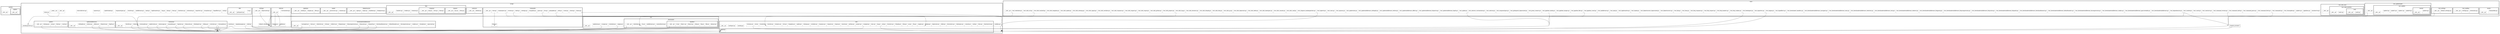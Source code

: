 strict digraph {
compound = true;
concentrate=true;
node [shape=box];

subgraph cluster6117 {
style=bold;label="module";
GRAPH_DUMMY6117 [shape=point, style=invis];
subgraph cluster6115 {
style=bold;label="spiders";
GRAPH_DUMMY6115 [shape=point, style=invis];
6116 [style=dashed,label="__init__.py"];
}
6118 [style=dashed,label="__init__.py"];
}
subgraph cluster7181 {
style=bold;label="scrapy";
GRAPH_DUMMY7181 [shape=point, style=invis];
subgraph cluster668 {
style=bold;label="commands";
GRAPH_DUMMY668 [shape=point, style=invis];
subgraph cluster227 {
style=dashed;label="bench.py";
GRAPH_DUMMY227 [shape=point, style=invis];
}
subgraph cluster261 {
style=dashed;label="check.py";
GRAPH_DUMMY261 [shape=point, style=invis];
}
subgraph cluster300 {
style=dashed;label="crawl.py";
GRAPH_DUMMY300 [shape=point, style=invis];
}
subgraph cluster322 {
style=dashed;label="edit.py";
GRAPH_DUMMY322 [shape=point, style=invis];
}
subgraph cluster343 {
style=dashed;label="fetch.py";
GRAPH_DUMMY343 [shape=point, style=invis];
}
subgraph cluster376 {
style=dashed;label="genspider.py";
GRAPH_DUMMY376 [shape=point, style=invis];
}
subgraph cluster419 {
style=dashed;label="list.py";
GRAPH_DUMMY419 [shape=point, style=invis];
}
subgraph cluster430 {
style=dashed;label="parse.py";
GRAPH_DUMMY430 [shape=point, style=invis];
}
subgraph cluster517 {
style=dashed;label="runspider.py";
GRAPH_DUMMY517 [shape=point, style=invis];
}
subgraph cluster553 {
style=dashed;label="settings.py";
GRAPH_DUMMY553 [shape=point, style=invis];
}
subgraph cluster571 {
style=dashed;label="shell.py";
GRAPH_DUMMY571 [shape=point, style=invis];
}
subgraph cluster600 {
style=dashed;label="startproject.py";
GRAPH_DUMMY600 [shape=point, style=invis];
}
subgraph cluster636 {
style=dashed;label="version.py";
GRAPH_DUMMY636 [shape=point, style=invis];
}
subgraph cluster654 {
style=dashed;label="view.py";
GRAPH_DUMMY654 [shape=point, style=invis];
}
subgraph cluster669 {
style=dashed;label="__init__.py";
GRAPH_DUMMY669 [shape=point, style=invis];
}
}
subgraph cluster736 {
style=bold;label="contracts";
GRAPH_DUMMY736 [shape=point, style=invis];
subgraph cluster703 {
style=dashed;label="default.py";
GRAPH_DUMMY703 [shape=point, style=invis];
}
subgraph cluster737 {
style=dashed;label="__init__.py";
GRAPH_DUMMY737 [shape=point, style=invis];
}
}
subgraph cluster1845 {
style=bold;label="core";
GRAPH_DUMMY1845 [shape=point, style=invis];
subgraph cluster1373 {
style=bold;label="downloader";
GRAPH_DUMMY1373 [shape=point, style=invis];
subgraph cluster1222 {
style=bold;label="handlers";
GRAPH_DUMMY1222 [shape=point, style=invis];
subgraph cluster848 {
style=dashed;label="datauri.py";
GRAPH_DUMMY848 [shape=point, style=invis];
}
subgraph cluster862 {
style=dashed;label="file.py";
GRAPH_DUMMY862 [shape=point, style=invis];
}
subgraph cluster874 {
style=dashed;label="ftp.py";
GRAPH_DUMMY874 [shape=point, style=invis];
}
subgraph cluster929 {
style=dashed;label="http.py";
GRAPH_DUMMY929 [shape=point, style=invis];
}
subgraph cluster935 {
style=dashed;label="http10.py";
GRAPH_DUMMY935 [shape=point, style=invis];
}
subgraph cluster952 {
style=dashed;label="http11.py";
GRAPH_DUMMY952 [shape=point, style=invis];
}
subgraph cluster1189 {
style=dashed;label="s3.py";
GRAPH_DUMMY1189 [shape=point, style=invis];
}
subgraph cluster1223 {
style=dashed;label="__init__.py";
GRAPH_DUMMY1223 [shape=point, style=invis];
}
}
subgraph cluster814 {
style=dashed;label="contextfactory.py";
GRAPH_DUMMY814 [shape=point, style=invis];
}
subgraph cluster1251 {
style=dashed;label="middleware.py";
GRAPH_DUMMY1251 [shape=point, style=invis];
}
subgraph cluster1273 {
style=dashed;label="tls.py";
GRAPH_DUMMY1273 [shape=point, style=invis];
}
subgraph cluster1296 {
style=dashed;label="webclient.py";
GRAPH_DUMMY1296 [shape=point, style=invis];
}
subgraph cluster1374 {
style=dashed;label="__init__.py";
GRAPH_DUMMY1374 [shape=point, style=invis];
}
}
subgraph cluster1476 {
style=dashed;label="engine.py";
GRAPH_DUMMY1476 [shape=point, style=invis];
}
subgraph cluster1614 {
style=dashed;label="scheduler.py";
GRAPH_DUMMY1614 [shape=point, style=invis];
}
subgraph cluster1687 {
style=dashed;label="scraper.py";
GRAPH_DUMMY1687 [shape=point, style=invis];
}
subgraph cluster1815 {
style=dashed;label="spidermw.py";
GRAPH_DUMMY1815 [shape=point, style=invis];
}
1846 [style=dashed,label="__init__.py"];
}
subgraph cluster2411 {
style=bold;label="downloadermiddlewares";
GRAPH_DUMMY2411 [shape=point, style=invis];
subgraph cluster1952 {
style=dashed;label="ajaxcrawl.py";
GRAPH_DUMMY1952 [shape=point, style=invis];
}
subgraph cluster1975 {
style=dashed;label="chunked.py";
GRAPH_DUMMY1975 [shape=point, style=invis];
}
subgraph cluster1984 {
style=dashed;label="cookies.py";
GRAPH_DUMMY1984 [shape=point, style=invis];
}
subgraph cluster2035 {
style=dashed;label="decompression.py";
GRAPH_DUMMY2035 [shape=point, style=invis];
}
subgraph cluster2073 {
style=dashed;label="defaultheaders.py";
GRAPH_DUMMY2073 [shape=point, style=invis];
}
subgraph cluster2087 {
style=dashed;label="downloadtimeout.py";
GRAPH_DUMMY2087 [shape=point, style=invis];
}
subgraph cluster2104 {
style=dashed;label="httpauth.py";
GRAPH_DUMMY2104 [shape=point, style=invis];
}
subgraph cluster2121 {
style=dashed;label="httpcache.py";
GRAPH_DUMMY2121 [shape=point, style=invis];
}
subgraph cluster2165 {
style=dashed;label="httpcompression.py";
GRAPH_DUMMY2165 [shape=point, style=invis];
}
subgraph cluster2191 {
style=dashed;label="httpproxy.py";
GRAPH_DUMMY2191 [shape=point, style=invis];
}
subgraph cluster2232 {
style=dashed;label="redirect.py";
GRAPH_DUMMY2232 [shape=point, style=invis];
}
subgraph cluster2282 {
style=dashed;label="retry.py";
GRAPH_DUMMY2282 [shape=point, style=invis];
}
subgraph cluster2315 {
style=dashed;label="robotstxt.py";
GRAPH_DUMMY2315 [shape=point, style=invis];
}
subgraph cluster2368 {
style=dashed;label="stats.py";
GRAPH_DUMMY2368 [shape=point, style=invis];
}
subgraph cluster2394 {
style=dashed;label="useragent.py";
GRAPH_DUMMY2394 [shape=point, style=invis];
}
2412 [style=dashed,label="__init__.py"];
}
subgraph cluster3376 {
style=bold;label="extensions";
GRAPH_DUMMY3376 [shape=point, style=invis];
subgraph cluster2679 {
style=dashed;label="closespider.py";
GRAPH_DUMMY2679 [shape=point, style=invis];
}
subgraph cluster2711 {
style=dashed;label="corestats.py";
GRAPH_DUMMY2711 [shape=point, style=invis];
}
subgraph cluster2741 {
style=dashed;label="debug.py";
GRAPH_DUMMY2741 [shape=point, style=invis];
}
subgraph cluster2769 {
style=dashed;label="feedexport.py";
GRAPH_DUMMY2769 [shape=point, style=invis];
}
subgraph cluster2939 {
style=dashed;label="httpcache.py";
GRAPH_DUMMY2939 [shape=point, style=invis];
}
subgraph cluster3171 {
style=dashed;label="logstats.py";
GRAPH_DUMMY3171 [shape=point, style=invis];
}
subgraph cluster3203 {
style=dashed;label="memdebug.py";
GRAPH_DUMMY3203 [shape=point, style=invis];
}
subgraph cluster3217 {
style=dashed;label="memusage.py";
GRAPH_DUMMY3217 [shape=point, style=invis];
}
subgraph cluster3259 {
style=dashed;label="spiderstate.py";
GRAPH_DUMMY3259 [shape=point, style=invis];
}
subgraph cluster3278 {
style=dashed;label="statsmailer.py";
GRAPH_DUMMY3278 [shape=point, style=invis];
}
subgraph cluster3299 {
style=dashed;label="telnet.py";
GRAPH_DUMMY3299 [shape=point, style=invis];
}
subgraph cluster3327 {
style=dashed;label="throttle.py";
GRAPH_DUMMY3327 [shape=point, style=invis];
}
3377 [style=dashed,label="__init__.py"];
}
subgraph cluster3838 {
style=bold;label="http";
GRAPH_DUMMY3838 [shape=point, style=invis];
subgraph cluster3641 {
style=bold;label="request";
GRAPH_DUMMY3641 [shape=point, style=invis];
subgraph cluster3557 {
style=dashed;label="form.py";
GRAPH_DUMMY3557 [shape=point, style=invis];
}
subgraph cluster3631 {
style=dashed;label="rpc.py";
GRAPH_DUMMY3631 [shape=point, style=invis];
}
subgraph cluster3642 {
style=dashed;label="__init__.py";
GRAPH_DUMMY3642 [shape=point, style=invis];
}
}
subgraph cluster3773 {
style=bold;label="response";
GRAPH_DUMMY3773 [shape=point, style=invis];
subgraph cluster3695 {
style=dashed;label="html.py";
GRAPH_DUMMY3695 [shape=point, style=invis];
}
subgraph cluster3698 {
style=dashed;label="text.py";
GRAPH_DUMMY3698 [shape=point, style=invis];
}
subgraph cluster3770 {
style=dashed;label="xml.py";
GRAPH_DUMMY3770 [shape=point, style=invis];
}
subgraph cluster3774 {
style=dashed;label="__init__.py";
GRAPH_DUMMY3774 [shape=point, style=invis];
}
}
subgraph cluster3378 {
style=dashed;label="common.py";
GRAPH_DUMMY3378 [shape=point, style=invis];
}
subgraph cluster3385 {
style=dashed;label="cookies.py";
GRAPH_DUMMY3385 [shape=point, style=invis];
}
subgraph cluster3502 {
style=dashed;label="headers.py";
GRAPH_DUMMY3502 [shape=point, style=invis];
}
3839 [style=dashed,label="__init__.py"];
}
subgraph cluster4135 {
style=bold;label="linkextractors";
GRAPH_DUMMY4135 [shape=point, style=invis];
subgraph cluster3929 {
style=dashed;label="htmlparser.py";
GRAPH_DUMMY3929 [shape=point, style=invis];
}
subgraph cluster3972 {
style=dashed;label="lxmlhtml.py";
GRAPH_DUMMY3972 [shape=point, style=invis];
}
subgraph cluster4043 {
style=dashed;label="regex.py";
GRAPH_DUMMY4043 [shape=point, style=invis];
}
subgraph cluster4060 {
style=dashed;label="sgml.py";
GRAPH_DUMMY4060 [shape=point, style=invis];
}
subgraph cluster4136 {
style=dashed;label="__init__.py";
GRAPH_DUMMY4136 [shape=point, style=invis];
}
}
subgraph cluster4239 {
style=bold;label="loader";
GRAPH_DUMMY4239 [shape=point, style=invis];
subgraph cluster4178 {
style=dashed;label="common.py";
GRAPH_DUMMY4178 [shape=point, style=invis];
}
subgraph cluster4182 {
style=dashed;label="processors.py";
GRAPH_DUMMY4182 [shape=point, style=invis];
}
subgraph cluster4240 {
style=dashed;label="__init__.py";
GRAPH_DUMMY4240 [shape=point, style=invis];
}
}
subgraph cluster4940 {
style=bold;label="pipelines";
GRAPH_DUMMY4940 [shape=point, style=invis];
subgraph cluster4549 {
style=dashed;label="files.py";
GRAPH_DUMMY4549 [shape=point, style=invis];
}
subgraph cluster4751 {
style=dashed;label="images.py";
GRAPH_DUMMY4751 [shape=point, style=invis];
}
subgraph cluster4857 {
style=dashed;label="media.py";
GRAPH_DUMMY4857 [shape=point, style=invis];
}
subgraph cluster4941 {
style=dashed;label="__init__.py";
GRAPH_DUMMY4941 [shape=point, style=invis];
}
}
subgraph cluster5070 {
style=bold;label="selector";
GRAPH_DUMMY5070 [shape=point, style=invis];
subgraph cluster5017 {
style=dashed;label="csstranslator.py";
GRAPH_DUMMY5017 [shape=point, style=invis];
}
subgraph cluster5021 {
style=dashed;label="lxmlsel.py";
GRAPH_DUMMY5021 [shape=point, style=invis];
}
subgraph cluster5031 {
style=dashed;label="unified.py";
GRAPH_DUMMY5031 [shape=point, style=invis];
}
5071 [style=dashed,label="__init__.py"];
}
subgraph cluster5218 {
style=bold;label="settings";
GRAPH_DUMMY5218 [shape=point, style=invis];
subgraph cluster5072 {
style=dashed;label="default_settings.py";
GRAPH_DUMMY5072 [shape=point, style=invis];
}
subgraph cluster5212 {
style=dashed;label="deprecated.py";
GRAPH_DUMMY5212 [shape=point, style=invis];
}
subgraph cluster5219 {
style=dashed;label="__init__.py";
GRAPH_DUMMY5219 [shape=point, style=invis];
}
}
subgraph cluster5772 {
style=bold;label="spidermiddlewares";
GRAPH_DUMMY5772 [shape=point, style=invis];
subgraph cluster5524 {
style=dashed;label="depth.py";
GRAPH_DUMMY5524 [shape=point, style=invis];
}
subgraph cluster5551 {
style=dashed;label="httperror.py";
GRAPH_DUMMY5551 [shape=point, style=invis];
}
subgraph cluster5580 {
style=dashed;label="offsite.py";
GRAPH_DUMMY5580 [shape=point, style=invis];
}
subgraph cluster5616 {
style=dashed;label="referer.py";
GRAPH_DUMMY5616 [shape=point, style=invis];
}
subgraph cluster5754 {
style=dashed;label="urllength.py";
GRAPH_DUMMY5754 [shape=point, style=invis];
}
5773 [style=dashed,label="__init__.py"];
}
subgraph cluster5939 {
style=bold;label="spiders";
GRAPH_DUMMY5939 [shape=point, style=invis];
subgraph cluster5774 {
style=dashed;label="crawl.py";
GRAPH_DUMMY5774 [shape=point, style=invis];
}
subgraph cluster5844 {
style=dashed;label="feed.py";
GRAPH_DUMMY5844 [shape=point, style=invis];
}
subgraph cluster5900 {
style=dashed;label="init.py";
GRAPH_DUMMY5900 [shape=point, style=invis];
}
subgraph cluster5910 {
style=dashed;label="sitemap.py";
GRAPH_DUMMY5910 [shape=point, style=invis];
}
subgraph cluster5940 {
style=dashed;label="__init__.py";
GRAPH_DUMMY5940 [shape=point, style=invis];
}
}
subgraph cluster7168 {
style=bold;label="utils";
GRAPH_DUMMY7168 [shape=point, style=invis];
subgraph cluster6119 {
style=dashed;label="benchserver.py";
GRAPH_DUMMY6119 [shape=point, style=invis];
}
subgraph cluster6146 {
style=dashed;label="boto.py";
GRAPH_DUMMY6146 [shape=point, style=invis];
}
subgraph cluster6148 {
style=dashed;label="conf.py";
GRAPH_DUMMY6148 [shape=point, style=invis];
}
subgraph cluster6179 {
style=dashed;label="console.py";
GRAPH_DUMMY6179 [shape=point, style=invis];
}
subgraph cluster6213 {
style=dashed;label="datatypes.py";
GRAPH_DUMMY6213 [shape=point, style=invis];
}
subgraph cluster6384 {
style=dashed;label="decorators.py";
GRAPH_DUMMY6384 [shape=point, style=invis];
}
subgraph cluster6400 {
style=dashed;label="defer.py";
GRAPH_DUMMY6400 [shape=point, style=invis];
}
subgraph cluster6448 {
style=dashed;label="deprecate.py";
GRAPH_DUMMY6448 [shape=point, style=invis];
}
subgraph cluster6482 {
style=dashed;label="display.py";
GRAPH_DUMMY6482 [shape=point, style=invis];
}
subgraph cluster6494 {
style=dashed;label="engine.py";
GRAPH_DUMMY6494 [shape=point, style=invis];
}
subgraph cluster6505 {
style=dashed;label="ftp.py";
GRAPH_DUMMY6505 [shape=point, style=invis];
}
subgraph cluster6510 {
style=dashed;label="gz.py";
GRAPH_DUMMY6510 [shape=point, style=invis];
}
subgraph cluster6530 {
style=dashed;label="http.py";
GRAPH_DUMMY6530 [shape=point, style=invis];
}
subgraph cluster6537 {
style=dashed;label="httpobj.py";
GRAPH_DUMMY6537 [shape=point, style=invis];
}
subgraph cluster6542 {
style=dashed;label="iterators.py";
GRAPH_DUMMY6542 [shape=point, style=invis];
}
subgraph cluster6606 {
style=dashed;label="job.py";
GRAPH_DUMMY6606 [shape=point, style=invis];
}
subgraph cluster6610 {
style=dashed;label="log.py";
GRAPH_DUMMY6610 [shape=point, style=invis];
}
6669 [style=dashed,label="markup.py"];
subgraph cluster6670 {
style=dashed;label="misc.py";
GRAPH_DUMMY6670 [shape=point, style=invis];
}
6704 [style=dashed,label="multipart.py"];
subgraph cluster6705 {
style=dashed;label="ossignal.py";
GRAPH_DUMMY6705 [shape=point, style=invis];
}
subgraph cluster6712 {
style=dashed;label="project.py";
GRAPH_DUMMY6712 [shape=point, style=invis];
}
subgraph cluster6731 {
style=dashed;label="python.py";
GRAPH_DUMMY6731 [shape=point, style=invis];
}
subgraph cluster6837 {
style=dashed;label="reactor.py";
GRAPH_DUMMY6837 [shape=point, style=invis];
}
subgraph cluster6859 {
style=dashed;label="reqser.py";
GRAPH_DUMMY6859 [shape=point, style=invis];
}
subgraph cluster6880 {
style=dashed;label="request.py";
GRAPH_DUMMY6880 [shape=point, style=invis];
}
subgraph cluster6900 {
style=dashed;label="response.py";
GRAPH_DUMMY6900 [shape=point, style=invis];
}
subgraph cluster6928 {
style=dashed;label="serialize.py";
GRAPH_DUMMY6928 [shape=point, style=invis];
}
subgraph cluster6938 {
style=dashed;label="signal.py";
GRAPH_DUMMY6938 [shape=point, style=invis];
}
subgraph cluster6967 {
style=dashed;label="sitemap.py";
GRAPH_DUMMY6967 [shape=point, style=invis];
}
subgraph cluster6986 {
style=dashed;label="spider.py";
GRAPH_DUMMY6986 [shape=point, style=invis];
}
subgraph cluster7002 {
style=dashed;label="template.py";
GRAPH_DUMMY7002 [shape=point, style=invis];
}
subgraph cluster7012 {
style=dashed;label="test.py";
GRAPH_DUMMY7012 [shape=point, style=invis];
}
subgraph cluster7045 {
style=dashed;label="testproc.py";
GRAPH_DUMMY7045 [shape=point, style=invis];
}
subgraph cluster7082 {
style=dashed;label="testsite.py";
GRAPH_DUMMY7082 [shape=point, style=invis];
}
subgraph cluster7102 {
style=dashed;label="trackref.py";
GRAPH_DUMMY7102 [shape=point, style=invis];
}
subgraph cluster7126 {
style=dashed;label="url.py";
GRAPH_DUMMY7126 [shape=point, style=invis];
}
subgraph cluster7160 {
style=dashed;label="versions.py";
GRAPH_DUMMY7160 [shape=point, style=invis];
}
7169 [style=dashed,label="__init__.py"];
}
subgraph cluster7178 {
style=bold;label="xlib";
GRAPH_DUMMY7178 [shape=point, style=invis];
7170 [style=dashed,label="pydispatch.py"];
subgraph cluster7171 {
style=dashed;label="tx.py";
GRAPH_DUMMY7171 [shape=point, style=invis];
}
7179 [style=dashed,label="__init__.py"];
}
subgraph cluster165 {
style=dashed;label="cmdline.py";
GRAPH_DUMMY165 [shape=point, style=invis];
}
subgraph cluster701 {
style=dashed;label="conf.py";
GRAPH_DUMMY701 [shape=point, style=invis];
}
subgraph cluster1847 {
style=dashed;label="crawler.py";
GRAPH_DUMMY1847 [shape=point, style=invis];
}
subgraph cluster2413 {
style=dashed;label="dupefilters.py";
GRAPH_DUMMY2413 [shape=point, style=invis];
}
subgraph cluster2461 {
style=dashed;label="exceptions.py";
GRAPH_DUMMY2461 [shape=point, style=invis];
}
subgraph cluster2487 {
style=dashed;label="exporters.py";
GRAPH_DUMMY2487 [shape=point, style=invis];
}
subgraph cluster2672 {
style=dashed;label="extension.py";
GRAPH_DUMMY2672 [shape=point, style=invis];
}
subgraph cluster3840 {
style=dashed;label="interfaces.py";
GRAPH_DUMMY3840 [shape=point, style=invis];
}
subgraph cluster3850 {
style=dashed;label="item.py";
GRAPH_DUMMY3850 [shape=point, style=invis];
}
subgraph cluster3908 {
style=dashed;label="link.py";
GRAPH_DUMMY3908 [shape=point, style=invis];
}
subgraph cluster4388 {
style=dashed;label="log.py";
GRAPH_DUMMY4388 [shape=point, style=invis];
}
subgraph cluster4409 {
style=dashed;label="logformatter.py";
GRAPH_DUMMY4409 [shape=point, style=invis];
}
subgraph cluster4437 {
style=dashed;label="mail.py";
GRAPH_DUMMY4437 [shape=point, style=invis];
}
subgraph cluster4499 {
style=dashed;label="middleware.py";
GRAPH_DUMMY4499 [shape=point, style=invis];
}
subgraph cluster4955 {
style=dashed;label="resolver.py";
GRAPH_DUMMY4955 [shape=point, style=invis];
}
subgraph cluster4974 {
style=dashed;label="responsetypes.py";
GRAPH_DUMMY4974 [shape=point, style=invis];
}
subgraph cluster5370 {
style=dashed;label="shell.py";
GRAPH_DUMMY5370 [shape=point, style=invis];
}
subgraph cluster5446 {
style=dashed;label="signalmanager.py";
GRAPH_DUMMY5446 [shape=point, style=invis];
}
subgraph cluster5474 {
style=dashed;label="signals.py";
GRAPH_DUMMY5474 [shape=point, style=invis];
}
subgraph cluster5494 {
style=dashed;label="spiderloader.py";
GRAPH_DUMMY5494 [shape=point, style=invis];
}
subgraph cluster6002 {
style=dashed;label="squeues.py";
GRAPH_DUMMY6002 [shape=point, style=invis];
}
subgraph cluster6016 {
style=dashed;label="statscollectors.py";
GRAPH_DUMMY6016 [shape=point, style=invis];
}
6114 [style=dashed,label="telnet.py"];
7180 [style=dashed,label="_monkeypatches.py"];
subgraph cluster7182 {
style=dashed;label="__init__.py";
GRAPH_DUMMY7182 [shape=point, style=invis];
}
subgraph cluster7187 {
style=dashed;label="__main__.py";
GRAPH_DUMMY7187 [shape=point, style=invis];
}
}
subgraph cluster14361 {
style=bold;label="tests";
GRAPH_DUMMY14361 [shape=point, style=invis];
subgraph cluster7205 {
style=bold;label="mocks";
GRAPH_DUMMY7205 [shape=point, style=invis];
subgraph cluster7194 {
style=dashed;label="dummydbm.py";
GRAPH_DUMMY7194 [shape=point, style=invis];
}
7206 [style=dashed,label="__init__.py"];
}
subgraph cluster7534 {
style=bold;label="test_cmdline";
GRAPH_DUMMY7534 [shape=point, style=invis];
subgraph cluster7521 {
style=dashed;label="extensions.py";
GRAPH_DUMMY7521 [shape=point, style=invis];
}
subgraph cluster7531 {
style=dashed;label="settings.py";
GRAPH_DUMMY7531 [shape=point, style=invis];
}
subgraph cluster7535 {
style=dashed;label="__init__.py";
GRAPH_DUMMY7535 [shape=point, style=invis];
}
}
subgraph cluster12333 {
style=bold;label="test_settings";
GRAPH_DUMMY12333 [shape=point, style=invis];
subgraph cluster12330 {
style=dashed;label="default_settings.py";
GRAPH_DUMMY12330 [shape=point, style=invis];
}
subgraph cluster12334 {
style=dashed;label="__init__.py";
GRAPH_DUMMY12334 [shape=point, style=invis];
}
}
subgraph cluster12633 {
style=bold;label="test_spiderloader";
GRAPH_DUMMY12633 [shape=point, style=invis];
subgraph cluster12631 {
style=bold;label="test_spiders";
GRAPH_DUMMY12631 [shape=point, style=invis];
subgraph cluster12607 {
style=bold;label="nested";
GRAPH_DUMMY12607 [shape=point, style=invis];
subgraph cluster12599 {
style=dashed;label="spider4.py";
GRAPH_DUMMY12599 [shape=point, style=invis];
}
12608 [style=dashed,label="__init__.py"];
}
subgraph cluster12609 {
style=dashed;label="spider0.py";
GRAPH_DUMMY12609 [shape=point, style=invis];
}
subgraph cluster12613 {
style=dashed;label="spider1.py";
GRAPH_DUMMY12613 [shape=point, style=invis];
}
subgraph cluster12618 {
style=dashed;label="spider2.py";
GRAPH_DUMMY12618 [shape=point, style=invis];
}
subgraph cluster12623 {
style=dashed;label="spider3.py";
GRAPH_DUMMY12623 [shape=point, style=invis];
}
12632 [style=dashed,label="__init__.py"];
}
subgraph cluster12634 {
style=dashed;label="__init__.py";
GRAPH_DUMMY12634 [shape=point, style=invis];
}
}
subgraph cluster13729 {
style=bold;label="test_utils_misc";
GRAPH_DUMMY13729 [shape=point, style=invis];
subgraph cluster13727 {
style=bold;label="test_walk_modules";
GRAPH_DUMMY13727 [shape=point, style=invis];
subgraph cluster13724 {
style=bold;label="mod";
GRAPH_DUMMY13724 [shape=point, style=invis];
13723 [style=dashed,label="mod0.py"];
13725 [style=dashed,label="__init__.py"];
}
13726 [style=dashed,label="mod1.py"];
13728 [style=dashed,label="__init__.py"];
}
subgraph cluster13730 {
style=dashed;label="__init__.py";
GRAPH_DUMMY13730 [shape=point, style=invis];
}
}
subgraph cluster7207 {
style=dashed;label="mockserver.py";
GRAPH_DUMMY7207 [shape=point, style=invis];
}
subgraph cluster7338 {
style=dashed;label="pipelines.py";
GRAPH_DUMMY7338 [shape=point, style=invis];
}
subgraph cluster7355 {
style=dashed;label="spiders.py";
GRAPH_DUMMY7355 [shape=point, style=invis];
}
subgraph cluster7485 {
style=dashed;label="test_closespider.py";
GRAPH_DUMMY7485 [shape=point, style=invis];
}
subgraph cluster7566 {
style=dashed;label="test_commands.py";
GRAPH_DUMMY7566 [shape=point, style=invis];
}
subgraph cluster7706 {
style=dashed;label="test_command_fetch.py";
GRAPH_DUMMY7706 [shape=point, style=invis];
}
subgraph cluster7727 {
style=dashed;label="test_command_parse.py";
GRAPH_DUMMY7727 [shape=point, style=invis];
}
subgraph cluster7793 {
style=dashed;label="test_command_shell.py";
GRAPH_DUMMY7793 [shape=point, style=invis];
}
subgraph cluster7879 {
style=dashed;label="test_command_version.py";
GRAPH_DUMMY7879 [shape=point, style=invis];
}
subgraph cluster7894 {
style=dashed;label="test_contracts.py";
GRAPH_DUMMY7894 [shape=point, style=invis];
}
subgraph cluster8020 {
style=dashed;label="test_crawl.py";
GRAPH_DUMMY8020 [shape=point, style=invis];
}
subgraph cluster8116 {
style=dashed;label="test_crawler.py";
GRAPH_DUMMY8116 [shape=point, style=invis];
}
subgraph cluster8221 {
style=dashed;label="test_dependencies.py";
GRAPH_DUMMY8221 [shape=point, style=invis];
}
subgraph cluster8229 {
style=dashed;label="test_downloadermiddleware.py";
GRAPH_DUMMY8229 [shape=point, style=invis];
}
subgraph cluster8273 {
style=dashed;label="test_downloadermiddleware_ajaxcrawlable.py";
GRAPH_DUMMY8273 [shape=point, style=invis];
}
subgraph cluster8316 {
style=dashed;label="test_downloadermiddleware_cookies.py";
GRAPH_DUMMY8316 [shape=point, style=invis];
}
subgraph cluster8393 {
style=dashed;label="test_downloadermiddleware_decompression.py";
GRAPH_DUMMY8393 [shape=point, style=invis];
}
subgraph cluster8422 {
style=dashed;label="test_downloadermiddleware_defaultheaders.py";
GRAPH_DUMMY8422 [shape=point, style=invis];
}
subgraph cluster8444 {
style=dashed;label="test_downloadermiddleware_downloadtimeout.py";
GRAPH_DUMMY8444 [shape=point, style=invis];
}
subgraph cluster8473 {
style=dashed;label="test_downloadermiddleware_httpauth.py";
GRAPH_DUMMY8473 [shape=point, style=invis];
}
subgraph cluster8490 {
style=dashed;label="test_downloadermiddleware_httpcache.py";
GRAPH_DUMMY8490 [shape=point, style=invis];
}
subgraph cluster8650 {
style=dashed;label="test_downloadermiddleware_httpcompression.py";
GRAPH_DUMMY8650 [shape=point, style=invis];
}
subgraph cluster8755 {
style=dashed;label="test_downloadermiddleware_httpproxy.py";
GRAPH_DUMMY8755 [shape=point, style=invis];
}
subgraph cluster8800 {
style=dashed;label="test_downloadermiddleware_redirect.py";
GRAPH_DUMMY8800 [shape=point, style=invis];
}
subgraph cluster8925 {
style=dashed;label="test_downloadermiddleware_retry.py";
GRAPH_DUMMY8925 [shape=point, style=invis];
}
subgraph cluster8995 {
style=dashed;label="test_downloadermiddleware_robotstxt.py";
GRAPH_DUMMY8995 [shape=point, style=invis];
}
subgraph cluster9077 {
style=dashed;label="test_downloadermiddleware_stats.py";
GRAPH_DUMMY9077 [shape=point, style=invis];
}
subgraph cluster9096 {
style=dashed;label="test_downloadermiddleware_useragent.py";
GRAPH_DUMMY9096 [shape=point, style=invis];
}
subgraph cluster9129 {
style=dashed;label="test_downloader_handlers.py";
GRAPH_DUMMY9129 [shape=point, style=invis];
}
subgraph cluster9609 {
style=dashed;label="test_dupefilters.py";
GRAPH_DUMMY9609 [shape=point, style=invis];
}
subgraph cluster9663 {
style=dashed;label="test_engine.py";
GRAPH_DUMMY9663 [shape=point, style=invis];
}
subgraph cluster9799 {
style=dashed;label="test_exporters.py";
GRAPH_DUMMY9799 [shape=point, style=invis];
}
subgraph cluster10057 {
style=dashed;label="test_feedexport.py";
GRAPH_DUMMY10057 [shape=point, style=invis];
}
subgraph cluster10284 {
style=dashed;label="test_http_cookies.py";
GRAPH_DUMMY10284 [shape=point, style=invis];
}
subgraph cluster10319 {
style=dashed;label="test_http_headers.py";
GRAPH_DUMMY10319 [shape=point, style=invis];
}
subgraph cluster10392 {
style=dashed;label="test_http_request.py";
GRAPH_DUMMY10392 [shape=point, style=invis];
}
subgraph cluster10800 {
style=dashed;label="test_http_response.py";
GRAPH_DUMMY10800 [shape=point, style=invis];
}
subgraph cluster11001 {
style=dashed;label="test_item.py";
GRAPH_DUMMY11001 [shape=point, style=invis];
}
subgraph cluster11084 {
style=dashed;label="test_link.py";
GRAPH_DUMMY11084 [shape=point, style=invis];
}
subgraph cluster11114 {
style=dashed;label="test_linkextractors.py";
GRAPH_DUMMY11114 [shape=point, style=invis];
}
subgraph cluster11128 {
style=dashed;label="test_linkextractors_deprecated.py";
GRAPH_DUMMY11128 [shape=point, style=invis];
}
subgraph cluster11210 {
style=dashed;label="test_loader.py";
GRAPH_DUMMY11210 [shape=point, style=invis];
}
subgraph cluster11464 {
style=dashed;label="test_logformatter.py";
GRAPH_DUMMY11464 [shape=point, style=invis];
}
subgraph cluster11518 {
style=dashed;label="test_mail.py";
GRAPH_DUMMY11518 [shape=point, style=invis];
}
subgraph cluster11560 {
style=dashed;label="test_middleware.py";
GRAPH_DUMMY11560 [shape=point, style=invis];
}
subgraph cluster11628 {
style=dashed;label="test_pipeline_crawl.py";
GRAPH_DUMMY11628 [shape=point, style=invis];
}
subgraph cluster11703 {
style=dashed;label="test_pipeline_files.py";
GRAPH_DUMMY11703 [shape=point, style=invis];
}
subgraph cluster11869 {
style=dashed;label="test_pipeline_images.py";
GRAPH_DUMMY11869 [shape=point, style=invis];
}
subgraph cluster12013 {
style=dashed;label="test_pipeline_media.py";
GRAPH_DUMMY12013 [shape=point, style=invis];
}
subgraph cluster12167 {
style=dashed;label="test_proxy_connect.py";
GRAPH_DUMMY12167 [shape=point, style=invis];
}
subgraph cluster12216 {
style=dashed;label="test_pydispatch_deprecated.py";
GRAPH_DUMMY12216 [shape=point, style=invis];
}
subgraph cluster12221 {
style=dashed;label="test_responsetypes.py";
GRAPH_DUMMY12221 [shape=point, style=invis];
}
subgraph cluster12252 {
style=dashed;label="test_selector.py";
GRAPH_DUMMY12252 [shape=point, style=invis];
}
subgraph cluster12324 {
style=dashed;label="test_selector_csstranslator.py";
GRAPH_DUMMY12324 [shape=point, style=invis];
}
subgraph cluster12450 {
style=dashed;label="test_spider.py";
GRAPH_DUMMY12450 [shape=point, style=invis];
}
subgraph cluster12698 {
style=dashed;label="test_spidermiddleware_depth.py";
GRAPH_DUMMY12698 [shape=point, style=invis];
}
subgraph cluster12715 {
style=dashed;label="test_spidermiddleware_httperror.py";
GRAPH_DUMMY12715 [shape=point, style=invis];
}
subgraph cluster12793 {
style=dashed;label="test_spidermiddleware_offsite.py";
GRAPH_DUMMY12793 [shape=point, style=invis];
}
subgraph cluster12835 {
style=dashed;label="test_spidermiddleware_referer.py";
GRAPH_DUMMY12835 [shape=point, style=invis];
}
subgraph cluster13033 {
style=dashed;label="test_spidermiddleware_urllength.py";
GRAPH_DUMMY13033 [shape=point, style=invis];
}
subgraph cluster13045 {
style=dashed;label="test_spiderstate.py";
GRAPH_DUMMY13045 [shape=point, style=invis];
}
subgraph cluster13063 {
style=dashed;label="test_squeues.py";
GRAPH_DUMMY13063 [shape=point, style=invis];
}
subgraph cluster13159 {
style=dashed;label="test_stats.py";
GRAPH_DUMMY13159 [shape=point, style=invis];
}
subgraph cluster13170 {
style=dashed;label="test_toplevel.py";
GRAPH_DUMMY13170 [shape=point, style=invis];
}
subgraph cluster13185 {
style=dashed;label="test_urlparse_monkeypatches.py";
GRAPH_DUMMY13185 [shape=point, style=invis];
}
subgraph cluster13191 {
style=dashed;label="test_utils_conf.py";
GRAPH_DUMMY13191 [shape=point, style=invis];
}
subgraph cluster13227 {
style=dashed;label="test_utils_console.py";
GRAPH_DUMMY13227 [shape=point, style=invis];
}
subgraph cluster13242 {
style=dashed;label="test_utils_datatypes.py";
GRAPH_DUMMY13242 [shape=point, style=invis];
}
subgraph cluster13336 {
style=dashed;label="test_utils_defer.py";
GRAPH_DUMMY13336 [shape=point, style=invis];
}
subgraph cluster13399 {
style=dashed;label="test_utils_deprecate.py";
GRAPH_DUMMY13399 [shape=point, style=invis];
}
subgraph cluster13476 {
style=dashed;label="test_utils_gz.py";
GRAPH_DUMMY13476 [shape=point, style=invis];
}
subgraph cluster13522 {
style=dashed;label="test_utils_http.py";
GRAPH_DUMMY13522 [shape=point, style=invis];
}
subgraph cluster13529 {
style=dashed;label="test_utils_httpobj.py";
GRAPH_DUMMY13529 [shape=point, style=invis];
}
subgraph cluster13542 {
style=dashed;label="test_utils_iterators.py";
GRAPH_DUMMY13542 [shape=point, style=invis];
}
subgraph cluster13675 {
style=dashed;label="test_utils_log.py";
GRAPH_DUMMY13675 [shape=point, style=invis];
}
subgraph cluster13764 {
style=dashed;label="test_utils_project.py";
GRAPH_DUMMY13764 [shape=point, style=invis];
}
subgraph cluster13777 {
style=dashed;label="test_utils_python.py";
GRAPH_DUMMY13777 [shape=point, style=invis];
}
subgraph cluster13868 {
style=dashed;label="test_utils_reqser.py";
GRAPH_DUMMY13868 [shape=point, style=invis];
}
subgraph cluster13918 {
style=dashed;label="test_utils_request.py";
GRAPH_DUMMY13918 [shape=point, style=invis];
}
subgraph cluster13937 {
style=dashed;label="test_utils_response.py";
GRAPH_DUMMY13937 [shape=point, style=invis];
}
subgraph cluster13964 {
style=dashed;label="test_utils_serialize.py";
GRAPH_DUMMY13964 [shape=point, style=invis];
}
subgraph cluster13993 {
style=dashed;label="test_utils_signal.py";
GRAPH_DUMMY13993 [shape=point, style=invis];
}
subgraph cluster14041 {
style=dashed;label="test_utils_sitemap.py";
GRAPH_DUMMY14041 [shape=point, style=invis];
}
subgraph cluster14075 {
style=dashed;label="test_utils_spider.py";
GRAPH_DUMMY14075 [shape=point, style=invis];
}
subgraph cluster14095 {
style=dashed;label="test_utils_template.py";
GRAPH_DUMMY14095 [shape=point, style=invis];
}
subgraph cluster14110 {
style=dashed;label="test_utils_trackref.py";
GRAPH_DUMMY14110 [shape=point, style=invis];
}
subgraph cluster14141 {
style=dashed;label="test_utils_url.py";
GRAPH_DUMMY14141 [shape=point, style=invis];
}
subgraph cluster14246 {
style=dashed;label="test_webclient.py";
GRAPH_DUMMY14246 [shape=point, style=invis];
}
subgraph cluster14362 {
style=dashed;label="__init__.py";
GRAPH_DUMMY14362 [shape=point, style=invis];
}
}
GRAPH_DUMMY7 -> GRAPH_DUMMY7181;
GRAPH_DUMMY165 -> GRAPH_DUMMY7181;
GRAPH_DUMMY227 -> GRAPH_DUMMY7181;
GRAPH_DUMMY376 -> GRAPH_DUMMY7181;
GRAPH_DUMMY430 -> GRAPH_DUMMY6482;
GRAPH_DUMMY600 -> GRAPH_DUMMY7181;
GRAPH_DUMMY636 -> GRAPH_DUMMY7181;
GRAPH_DUMMY654 -> GRAPH_DUMMY343;
GRAPH_DUMMY1223 -> GRAPH_DUMMY5474;
GRAPH_DUMMY1374 -> GRAPH_DUMMY5474;
GRAPH_DUMMY1476 -> GRAPH_DUMMY5474;
GRAPH_DUMMY1687 -> GRAPH_DUMMY5474;
GRAPH_DUMMY1847 -> GRAPH_DUMMY6938;
GRAPH_DUMMY1847 -> GRAPH_DUMMY5474;
GRAPH_DUMMY2087 -> GRAPH_DUMMY5474;
GRAPH_DUMMY2104 -> GRAPH_DUMMY5474;
GRAPH_DUMMY2121 -> GRAPH_DUMMY5474;
GRAPH_DUMMY2394 -> GRAPH_DUMMY5474;
GRAPH_DUMMY2679 -> GRAPH_DUMMY5474;
GRAPH_DUMMY2711 -> GRAPH_DUMMY5474;
GRAPH_DUMMY2741 -> GRAPH_DUMMY6938;
GRAPH_DUMMY2769 -> GRAPH_DUMMY5474;
GRAPH_DUMMY3171 -> GRAPH_DUMMY5474;
GRAPH_DUMMY3203 -> GRAPH_DUMMY5474;
GRAPH_DUMMY3217 -> GRAPH_DUMMY5474;
GRAPH_DUMMY3259 -> GRAPH_DUMMY5474;
GRAPH_DUMMY3278 -> GRAPH_DUMMY5474;
GRAPH_DUMMY3299 -> GRAPH_DUMMY5474;
GRAPH_DUMMY3327 -> GRAPH_DUMMY5474;
5071 -> GRAPH_DUMMY5031;
5071 -> GRAPH_DUMMY5021;
GRAPH_DUMMY5219 -> GRAPH_DUMMY5072;
GRAPH_DUMMY5370 -> GRAPH_DUMMY6938;
GRAPH_DUMMY5446 -> GRAPH_DUMMY6938;
GRAPH_DUMMY5580 -> GRAPH_DUMMY5474;
GRAPH_DUMMY5616 -> GRAPH_DUMMY5474;
GRAPH_DUMMY5940 -> GRAPH_DUMMY5474;
6114 -> GRAPH_DUMMY3299;
GRAPH_DUMMY6610 -> GRAPH_DUMMY7181;
GRAPH_DUMMY6705 -> GRAPH_DUMMY6938;
GRAPH_DUMMY7160 -> GRAPH_DUMMY7181;
GRAPH_DUMMY7182 -> 7180;
GRAPH_DUMMY7566 -> GRAPH_DUMMY7181;
GRAPH_DUMMY7879 -> GRAPH_DUMMY7181;
GRAPH_DUMMY8116 -> GRAPH_DUMMY7181;
GRAPH_DUMMY8116 -> GRAPH_DUMMY5072;
GRAPH_DUMMY8116 -> GRAPH_DUMMY3299;
GRAPH_DUMMY9663 -> GRAPH_DUMMY5474;
GRAPH_DUMMY10057 -> GRAPH_DUMMY7181;
GRAPH_DUMMY11628 -> GRAPH_DUMMY5474;
GRAPH_DUMMY12013 -> GRAPH_DUMMY5474;
GRAPH_DUMMY12334 -> GRAPH_DUMMY5072;
GRAPH_DUMMY12450 -> GRAPH_DUMMY5474;
GRAPH_DUMMY12634 -> GRAPH_DUMMY7181;
GRAPH_DUMMY13170 -> GRAPH_DUMMY7181;
GRAPH_DUMMY13675 -> GRAPH_DUMMY3299;
GRAPH_DUMMY14110 -> GRAPH_DUMMY7102;
GRAPH_DUMMY14246 -> GRAPH_DUMMY1296;

}
